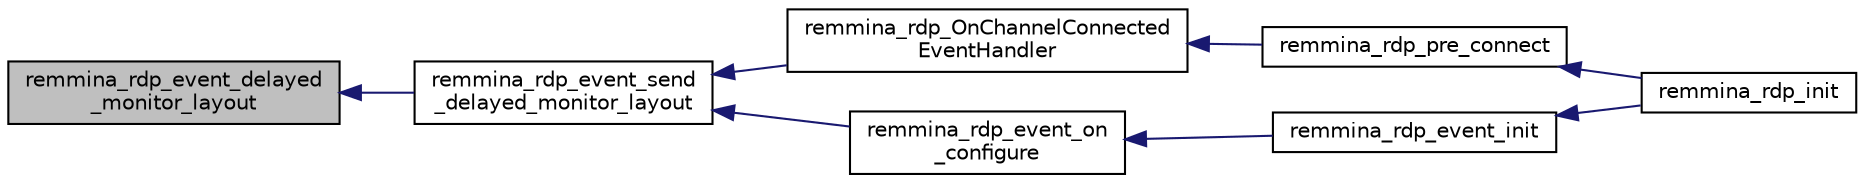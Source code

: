 digraph "remmina_rdp_event_delayed_monitor_layout"
{
  edge [fontname="Helvetica",fontsize="10",labelfontname="Helvetica",labelfontsize="10"];
  node [fontname="Helvetica",fontsize="10",shape=record];
  rankdir="LR";
  Node150 [label="remmina_rdp_event_delayed\l_monitor_layout",height=0.2,width=0.4,color="black", fillcolor="grey75", style="filled", fontcolor="black"];
  Node150 -> Node151 [dir="back",color="midnightblue",fontsize="10",style="solid",fontname="Helvetica"];
  Node151 [label="remmina_rdp_event_send\l_delayed_monitor_layout",height=0.2,width=0.4,color="black", fillcolor="white", style="filled",URL="$rdp__event_8h.html#ac7c8d626470553c1659312697811dbfe"];
  Node151 -> Node152 [dir="back",color="midnightblue",fontsize="10",style="solid",fontname="Helvetica"];
  Node152 [label="remmina_rdp_OnChannelConnected\lEventHandler",height=0.2,width=0.4,color="black", fillcolor="white", style="filled",URL="$rdp__channels_8h.html#a759a6601ddb16301f0f6c39a6e88425a"];
  Node152 -> Node153 [dir="back",color="midnightblue",fontsize="10",style="solid",fontname="Helvetica"];
  Node153 [label="remmina_rdp_pre_connect",height=0.2,width=0.4,color="black", fillcolor="white", style="filled",URL="$rdp__plugin_8c.html#a0bc4113554537fd1a9e4c8bb9201e789"];
  Node153 -> Node154 [dir="back",color="midnightblue",fontsize="10",style="solid",fontname="Helvetica"];
  Node154 [label="remmina_rdp_init",height=0.2,width=0.4,color="black", fillcolor="white", style="filled",URL="$rdp__plugin_8c.html#a6dd204e4f7a63fdcdfb6cd3066cbf309"];
  Node151 -> Node155 [dir="back",color="midnightblue",fontsize="10",style="solid",fontname="Helvetica"];
  Node155 [label="remmina_rdp_event_on\l_configure",height=0.2,width=0.4,color="black", fillcolor="white", style="filled",URL="$rdp__event_8c.html#a3a722112276948dbc5823a9adec2e225"];
  Node155 -> Node156 [dir="back",color="midnightblue",fontsize="10",style="solid",fontname="Helvetica"];
  Node156 [label="remmina_rdp_event_init",height=0.2,width=0.4,color="black", fillcolor="white", style="filled",URL="$rdp__event_8h.html#afba21c241e7abe9fe72f6e5aeeaa99cc"];
  Node156 -> Node154 [dir="back",color="midnightblue",fontsize="10",style="solid",fontname="Helvetica"];
}
